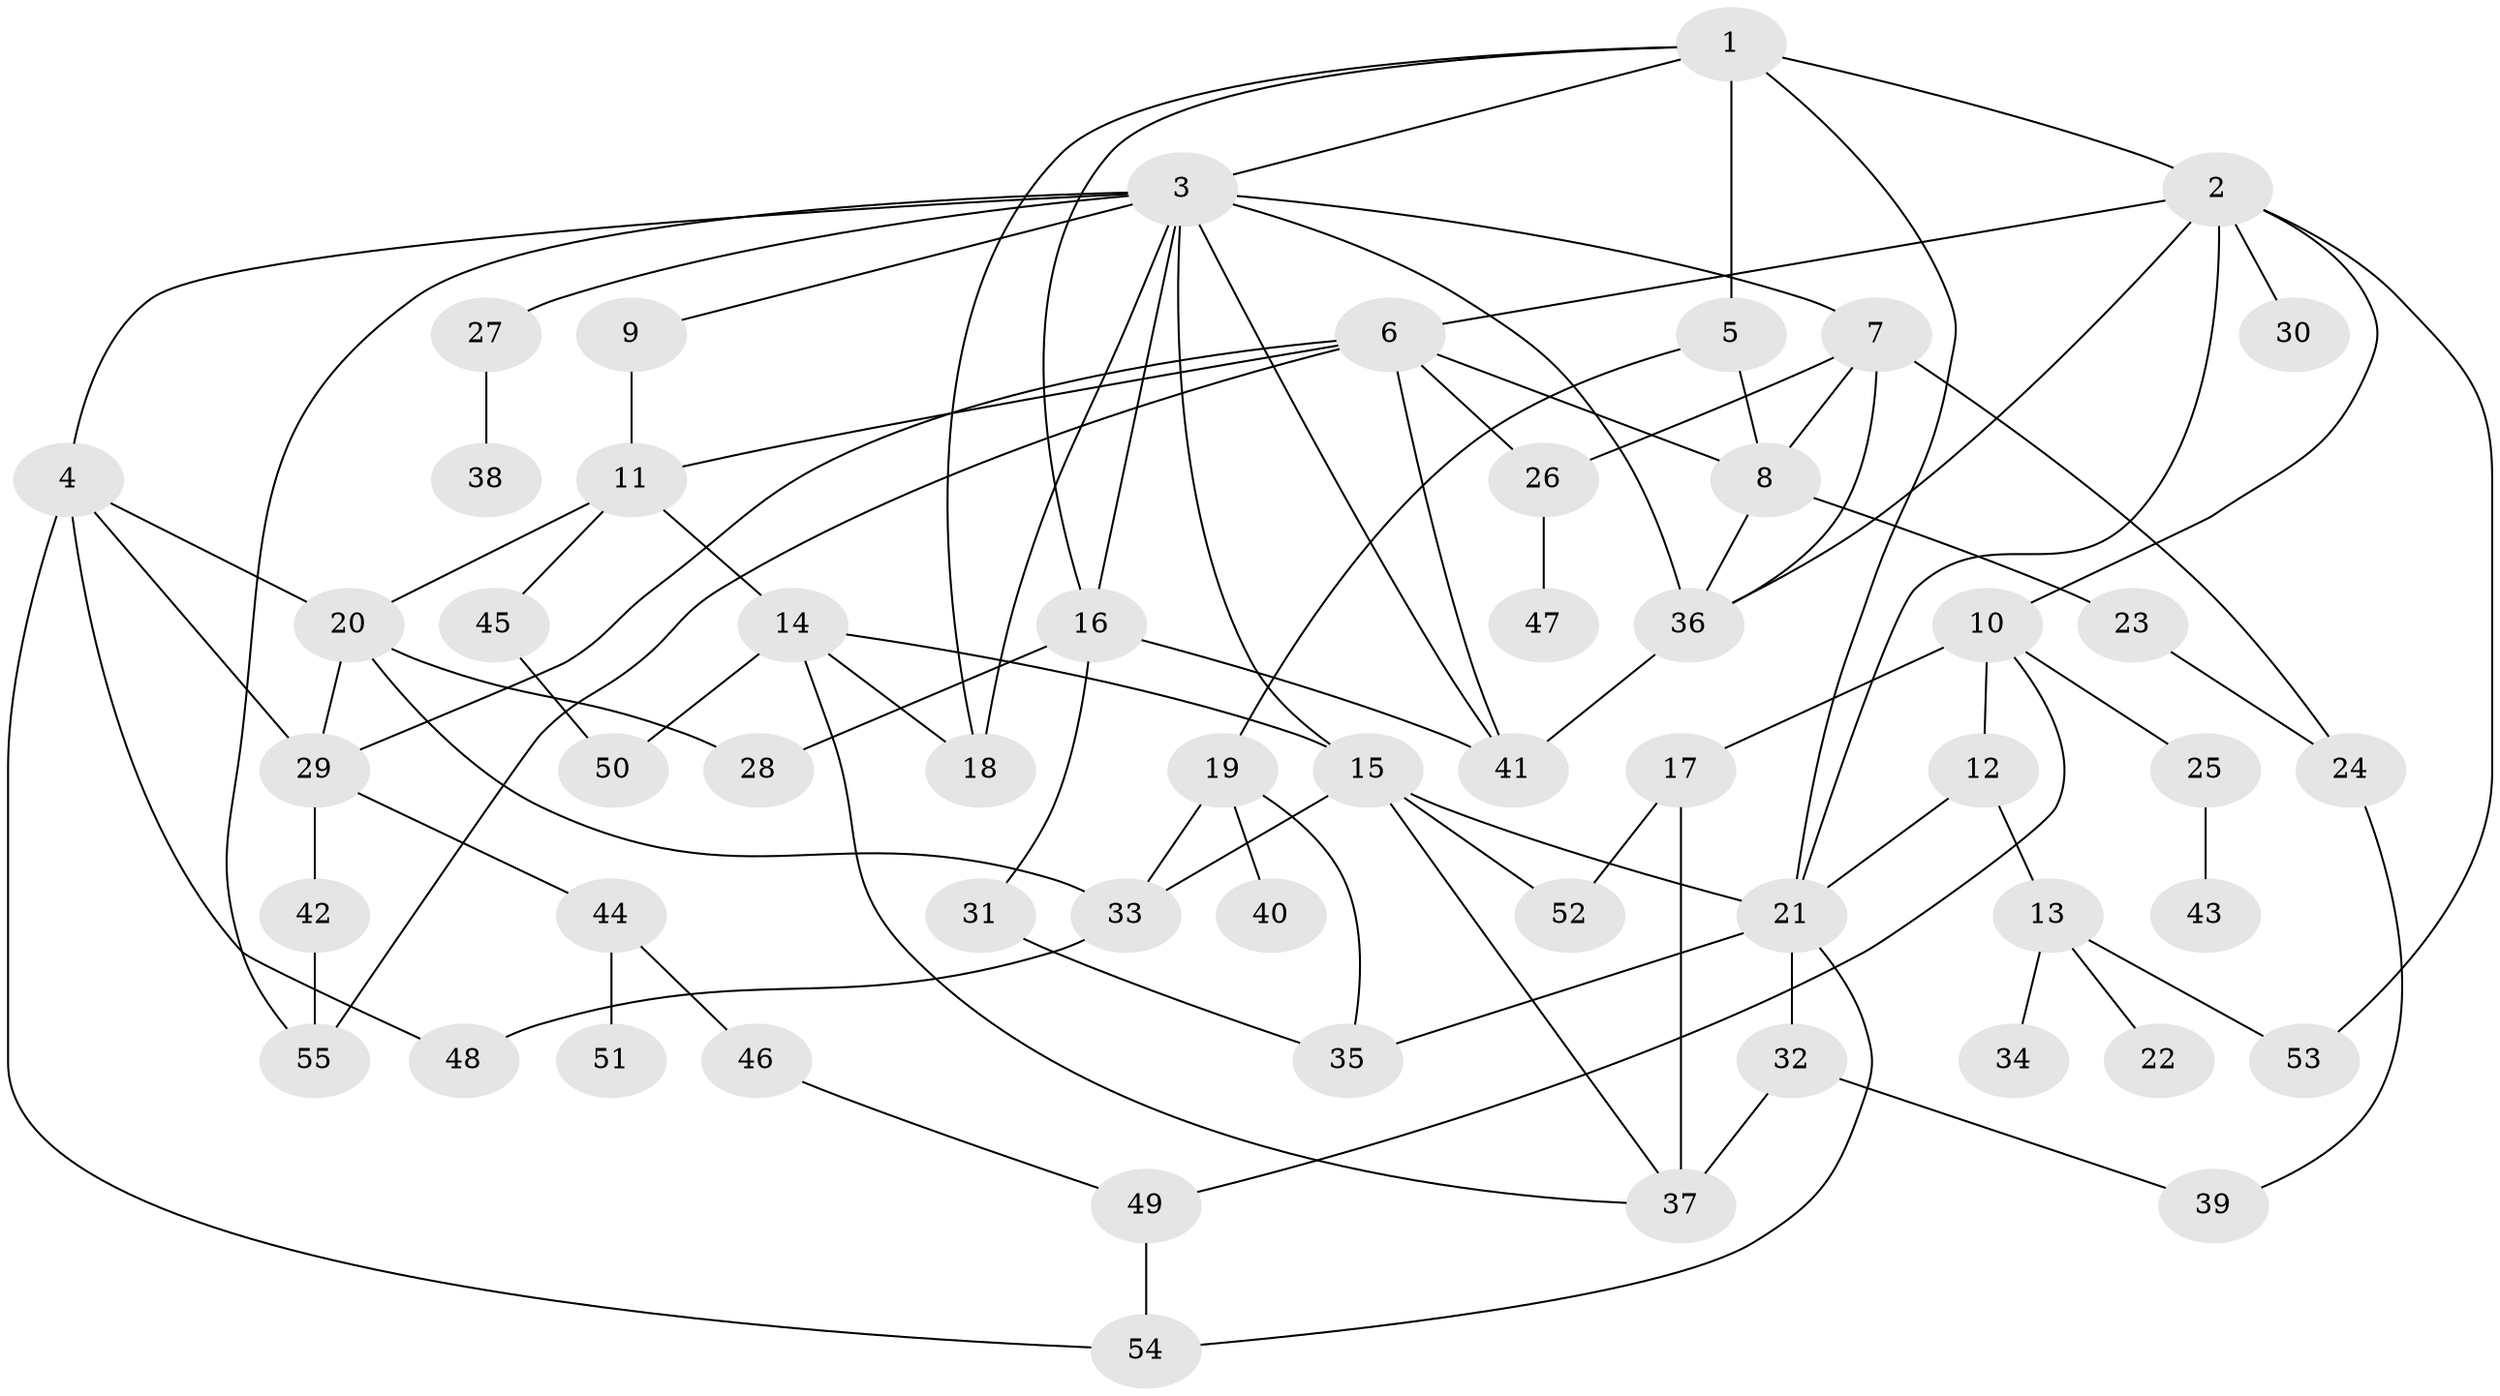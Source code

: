 // original degree distribution, {6: 0.045454545454545456, 9: 0.01818181818181818, 4: 0.15454545454545454, 3: 0.23636363636363636, 1: 0.18181818181818182, 5: 0.03636363636363636, 2: 0.32727272727272727}
// Generated by graph-tools (version 1.1) at 2025/34/03/09/25 02:34:34]
// undirected, 55 vertices, 93 edges
graph export_dot {
graph [start="1"]
  node [color=gray90,style=filled];
  1;
  2;
  3;
  4;
  5;
  6;
  7;
  8;
  9;
  10;
  11;
  12;
  13;
  14;
  15;
  16;
  17;
  18;
  19;
  20;
  21;
  22;
  23;
  24;
  25;
  26;
  27;
  28;
  29;
  30;
  31;
  32;
  33;
  34;
  35;
  36;
  37;
  38;
  39;
  40;
  41;
  42;
  43;
  44;
  45;
  46;
  47;
  48;
  49;
  50;
  51;
  52;
  53;
  54;
  55;
  1 -- 2 [weight=2.0];
  1 -- 3 [weight=1.0];
  1 -- 5 [weight=1.0];
  1 -- 16 [weight=1.0];
  1 -- 18 [weight=1.0];
  1 -- 21 [weight=1.0];
  2 -- 6 [weight=1.0];
  2 -- 10 [weight=1.0];
  2 -- 21 [weight=1.0];
  2 -- 30 [weight=1.0];
  2 -- 36 [weight=1.0];
  2 -- 53 [weight=1.0];
  3 -- 4 [weight=1.0];
  3 -- 7 [weight=1.0];
  3 -- 9 [weight=1.0];
  3 -- 15 [weight=1.0];
  3 -- 16 [weight=1.0];
  3 -- 18 [weight=1.0];
  3 -- 27 [weight=1.0];
  3 -- 36 [weight=2.0];
  3 -- 41 [weight=1.0];
  3 -- 55 [weight=1.0];
  4 -- 20 [weight=1.0];
  4 -- 29 [weight=1.0];
  4 -- 48 [weight=1.0];
  4 -- 54 [weight=1.0];
  5 -- 8 [weight=1.0];
  5 -- 19 [weight=1.0];
  6 -- 8 [weight=1.0];
  6 -- 11 [weight=1.0];
  6 -- 26 [weight=1.0];
  6 -- 29 [weight=1.0];
  6 -- 41 [weight=1.0];
  6 -- 55 [weight=1.0];
  7 -- 8 [weight=1.0];
  7 -- 24 [weight=1.0];
  7 -- 26 [weight=1.0];
  7 -- 36 [weight=2.0];
  8 -- 23 [weight=1.0];
  8 -- 36 [weight=1.0];
  9 -- 11 [weight=1.0];
  10 -- 12 [weight=1.0];
  10 -- 17 [weight=1.0];
  10 -- 25 [weight=1.0];
  10 -- 49 [weight=1.0];
  11 -- 14 [weight=1.0];
  11 -- 20 [weight=1.0];
  11 -- 45 [weight=1.0];
  12 -- 13 [weight=1.0];
  12 -- 21 [weight=1.0];
  13 -- 22 [weight=1.0];
  13 -- 34 [weight=1.0];
  13 -- 53 [weight=1.0];
  14 -- 15 [weight=1.0];
  14 -- 18 [weight=1.0];
  14 -- 37 [weight=1.0];
  14 -- 50 [weight=1.0];
  15 -- 21 [weight=1.0];
  15 -- 33 [weight=1.0];
  15 -- 37 [weight=1.0];
  15 -- 52 [weight=1.0];
  16 -- 28 [weight=1.0];
  16 -- 31 [weight=1.0];
  16 -- 41 [weight=1.0];
  17 -- 37 [weight=1.0];
  17 -- 52 [weight=1.0];
  19 -- 33 [weight=1.0];
  19 -- 35 [weight=1.0];
  19 -- 40 [weight=1.0];
  20 -- 28 [weight=1.0];
  20 -- 29 [weight=1.0];
  20 -- 33 [weight=1.0];
  21 -- 32 [weight=4.0];
  21 -- 35 [weight=1.0];
  21 -- 54 [weight=1.0];
  23 -- 24 [weight=1.0];
  24 -- 39 [weight=1.0];
  25 -- 43 [weight=1.0];
  26 -- 47 [weight=1.0];
  27 -- 38 [weight=1.0];
  29 -- 42 [weight=2.0];
  29 -- 44 [weight=1.0];
  31 -- 35 [weight=1.0];
  32 -- 37 [weight=2.0];
  32 -- 39 [weight=1.0];
  33 -- 48 [weight=1.0];
  36 -- 41 [weight=1.0];
  42 -- 55 [weight=1.0];
  44 -- 46 [weight=1.0];
  44 -- 51 [weight=1.0];
  45 -- 50 [weight=1.0];
  46 -- 49 [weight=1.0];
  49 -- 54 [weight=1.0];
}
